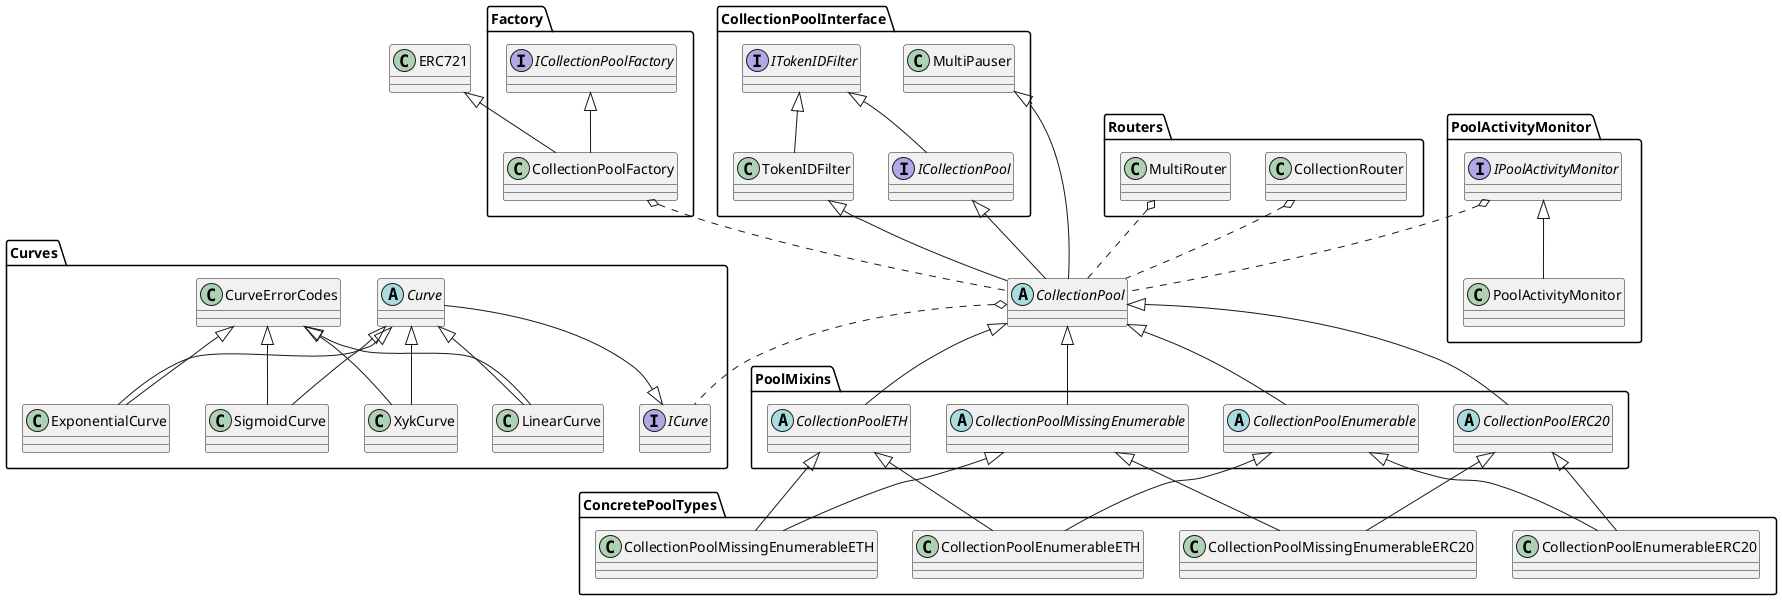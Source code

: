 @startuml

package "Curves" {
  ' Interface classes
  interface ICurve

  ' Abstract classes
  abstract Curve

  ' Regular classes
  class CurveErrorCodes

  ' Connections
  Curve --|> ICurve

  ' Curve subclasses
  Curve <|-- LinearCurve
  Curve <|-- ExponentialCurve
  Curve <|-- SigmoidCurve
  Curve <|-- XykCurve

  ' CurveErrorCodes subclasses
  CurveErrorCodes <|-- LinearCurve
  CurveErrorCodes <|-- ExponentialCurve
  CurveErrorCodes <|-- SigmoidCurve
  CurveErrorCodes <|-- XykCurve
}

package "PoolMixins" {
  abstract CollectionPoolEnumerable
  abstract CollectionPoolMissingEnumerable
  abstract CollectionPoolETH
  abstract CollectionPoolERC20
}

' Regular classes
class ERC721

package "PoolActivityMonitor" {
  class PoolActivityMonitor
  interface IPoolActivityMonitor
  IPoolActivityMonitor <|-- PoolActivityMonitor
}

package "CollectionPoolInterface" {
  interface ITokenIDFilter
  interface ICollectionPool
  class TokenIDFilter
  class MultiPauser
}

abstract CollectionPool
' CollectionPool subclasses
CollectionPool <|-- CollectionPoolETH
CollectionPool <|-- CollectionPoolERC20
CollectionPool <|-- CollectionPoolEnumerable
CollectionPool <|-- CollectionPoolMissingEnumerable

' Connections
ITokenIDFilter <|-- TokenIDFilter
ITokenIDFilter <|-- ICollectionPool
TokenIDFilter <|-- CollectionPool
ICollectionPool <|-- CollectionPool
MultiPauser <|-- CollectionPool

' CollectionPool relationships
CollectionPool o.. ICurve
IPoolActivityMonitor o.. CollectionPool

package "ConcretePoolTypes" {
  class CollectionPoolEnumerableETH
  class CollectionPoolMissingEnumerableETH
  class CollectionPoolEnumerableERC20
  class CollectionPoolMissingEnumerableERC20
}

' CollectionPoolEnumerable subclasses
CollectionPoolEnumerable <|-- CollectionPoolEnumerableETH
CollectionPoolETH <|-- CollectionPoolEnumerableETH
CollectionPoolEnumerable <|-- CollectionPoolEnumerableERC20
CollectionPoolERC20 <|-- CollectionPoolEnumerableERC20

' CollectionPoolMissingEnumerable subclasses
CollectionPoolMissingEnumerable <|-- CollectionPoolMissingEnumerableETH
CollectionPoolETH <|-- CollectionPoolMissingEnumerableETH
CollectionPoolMissingEnumerable <|-- CollectionPoolMissingEnumerableERC20
CollectionPoolERC20 <|-- CollectionPoolMissingEnumerableERC20

package "Factory" {
  interface ICollectionPoolFactory
  class CollectionPoolFactory
  ' CollectionPoolFactory relationships
  ERC721 <|-- CollectionPoolFactory
  ICollectionPoolFactory <|-- CollectionPoolFactory

  ' CollectionPoolFactory connected classes
  CollectionPoolFactory o.. CollectionPool
}

' Router relationships and grouping
package "Routers" {
  class CollectionRouter
  class MultiRouter
}
CollectionRouter o.. CollectionPool
MultiRouter o.. CollectionPool

@enduml
